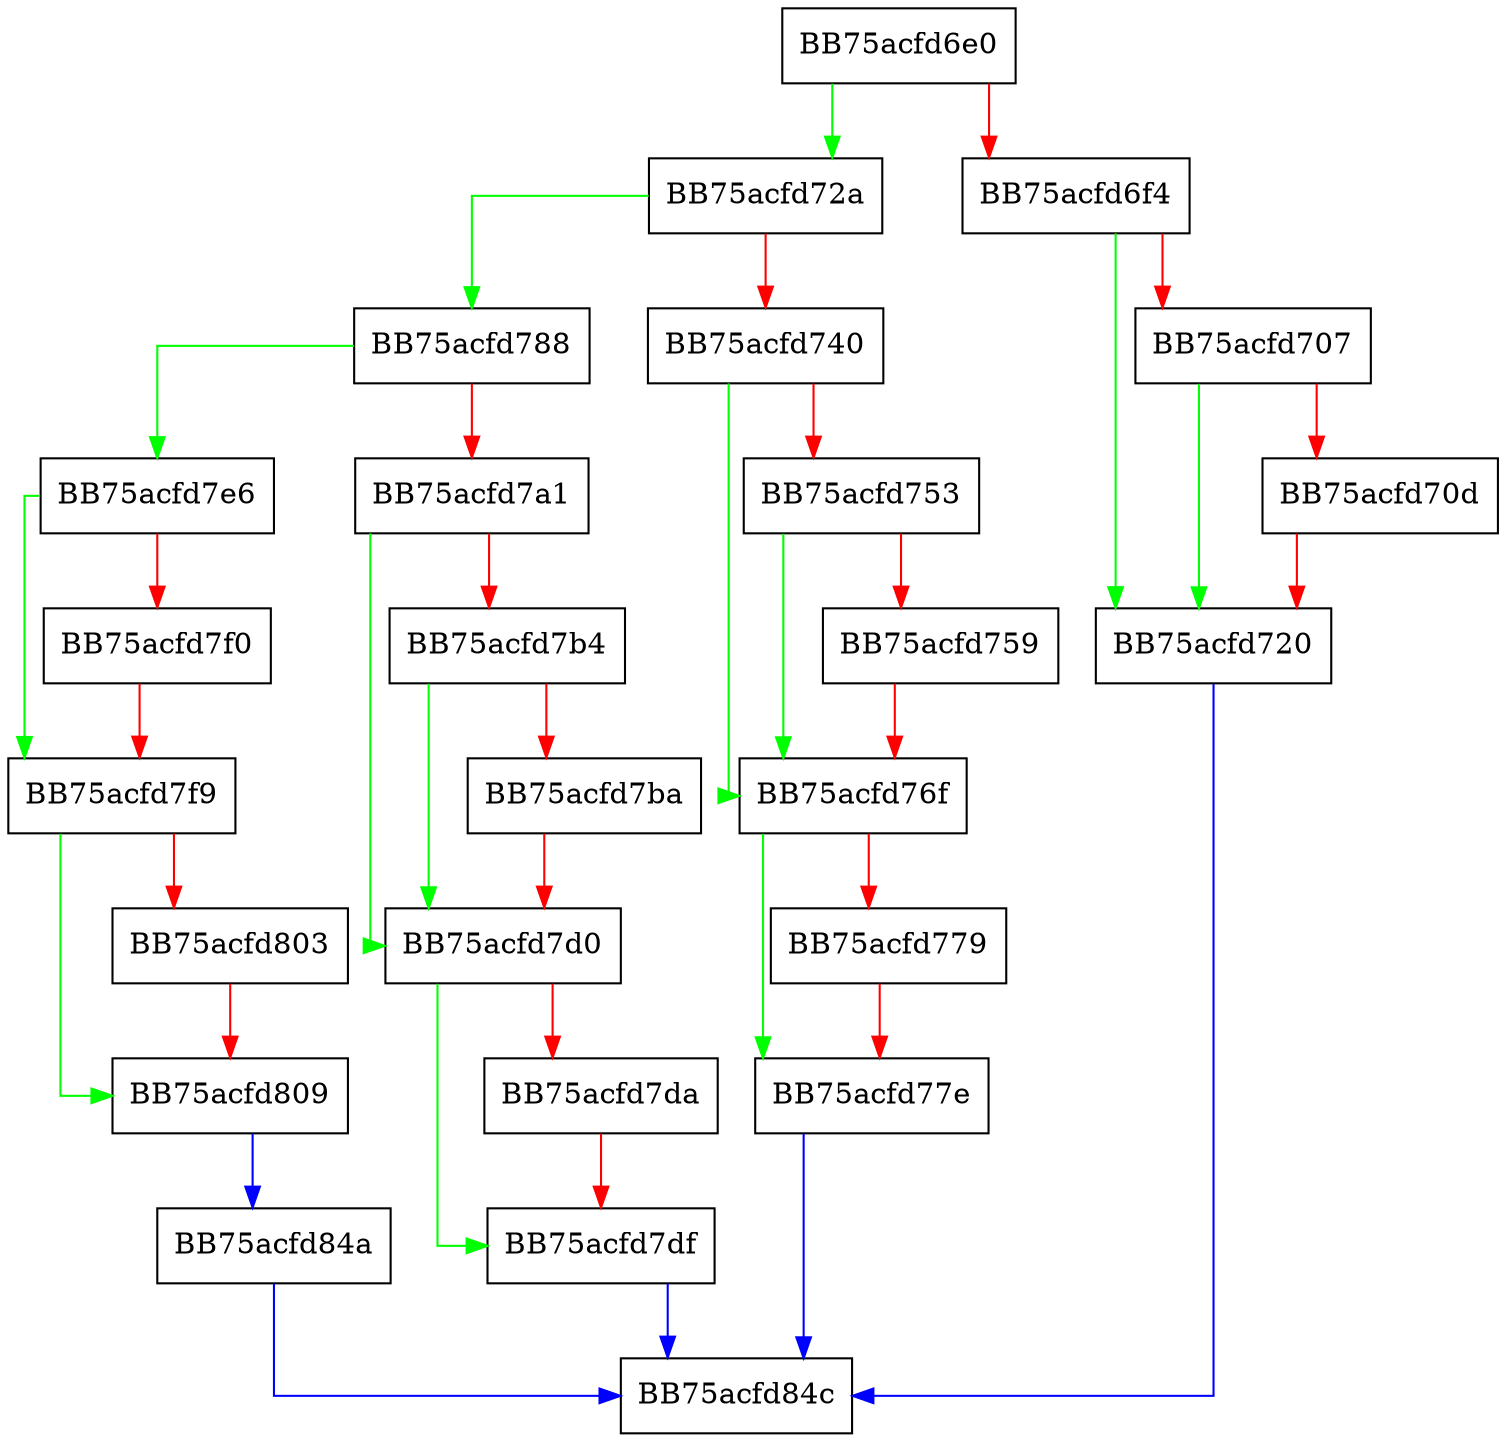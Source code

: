 digraph GetExportsDllName {
  node [shape="box"];
  graph [splines=ortho];
  BB75acfd6e0 -> BB75acfd72a [color="green"];
  BB75acfd6e0 -> BB75acfd6f4 [color="red"];
  BB75acfd6f4 -> BB75acfd720 [color="green"];
  BB75acfd6f4 -> BB75acfd707 [color="red"];
  BB75acfd707 -> BB75acfd720 [color="green"];
  BB75acfd707 -> BB75acfd70d [color="red"];
  BB75acfd70d -> BB75acfd720 [color="red"];
  BB75acfd720 -> BB75acfd84c [color="blue"];
  BB75acfd72a -> BB75acfd788 [color="green"];
  BB75acfd72a -> BB75acfd740 [color="red"];
  BB75acfd740 -> BB75acfd76f [color="green"];
  BB75acfd740 -> BB75acfd753 [color="red"];
  BB75acfd753 -> BB75acfd76f [color="green"];
  BB75acfd753 -> BB75acfd759 [color="red"];
  BB75acfd759 -> BB75acfd76f [color="red"];
  BB75acfd76f -> BB75acfd77e [color="green"];
  BB75acfd76f -> BB75acfd779 [color="red"];
  BB75acfd779 -> BB75acfd77e [color="red"];
  BB75acfd77e -> BB75acfd84c [color="blue"];
  BB75acfd788 -> BB75acfd7e6 [color="green"];
  BB75acfd788 -> BB75acfd7a1 [color="red"];
  BB75acfd7a1 -> BB75acfd7d0 [color="green"];
  BB75acfd7a1 -> BB75acfd7b4 [color="red"];
  BB75acfd7b4 -> BB75acfd7d0 [color="green"];
  BB75acfd7b4 -> BB75acfd7ba [color="red"];
  BB75acfd7ba -> BB75acfd7d0 [color="red"];
  BB75acfd7d0 -> BB75acfd7df [color="green"];
  BB75acfd7d0 -> BB75acfd7da [color="red"];
  BB75acfd7da -> BB75acfd7df [color="red"];
  BB75acfd7df -> BB75acfd84c [color="blue"];
  BB75acfd7e6 -> BB75acfd7f9 [color="green"];
  BB75acfd7e6 -> BB75acfd7f0 [color="red"];
  BB75acfd7f0 -> BB75acfd7f9 [color="red"];
  BB75acfd7f9 -> BB75acfd809 [color="green"];
  BB75acfd7f9 -> BB75acfd803 [color="red"];
  BB75acfd803 -> BB75acfd809 [color="red"];
  BB75acfd809 -> BB75acfd84a [color="blue"];
  BB75acfd84a -> BB75acfd84c [color="blue"];
}
